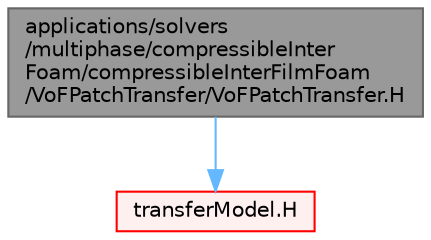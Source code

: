 digraph "applications/solvers/multiphase/compressibleInterFoam/compressibleInterFilmFoam/VoFPatchTransfer/VoFPatchTransfer.H"
{
 // LATEX_PDF_SIZE
  bgcolor="transparent";
  edge [fontname=Helvetica,fontsize=10,labelfontname=Helvetica,labelfontsize=10];
  node [fontname=Helvetica,fontsize=10,shape=box,height=0.2,width=0.4];
  Node1 [id="Node000001",label="applications/solvers\l/multiphase/compressibleInter\lFoam/compressibleInterFilmFoam\l/VoFPatchTransfer/VoFPatchTransfer.H",height=0.2,width=0.4,color="gray40", fillcolor="grey60", style="filled", fontcolor="black",tooltip=" "];
  Node1 -> Node2 [id="edge1_Node000001_Node000002",color="steelblue1",style="solid",tooltip=" "];
  Node2 [id="Node000002",label="transferModel.H",height=0.2,width=0.4,color="red", fillcolor="#FFF0F0", style="filled",URL="$transferModel_8H.html",tooltip=" "];
}
